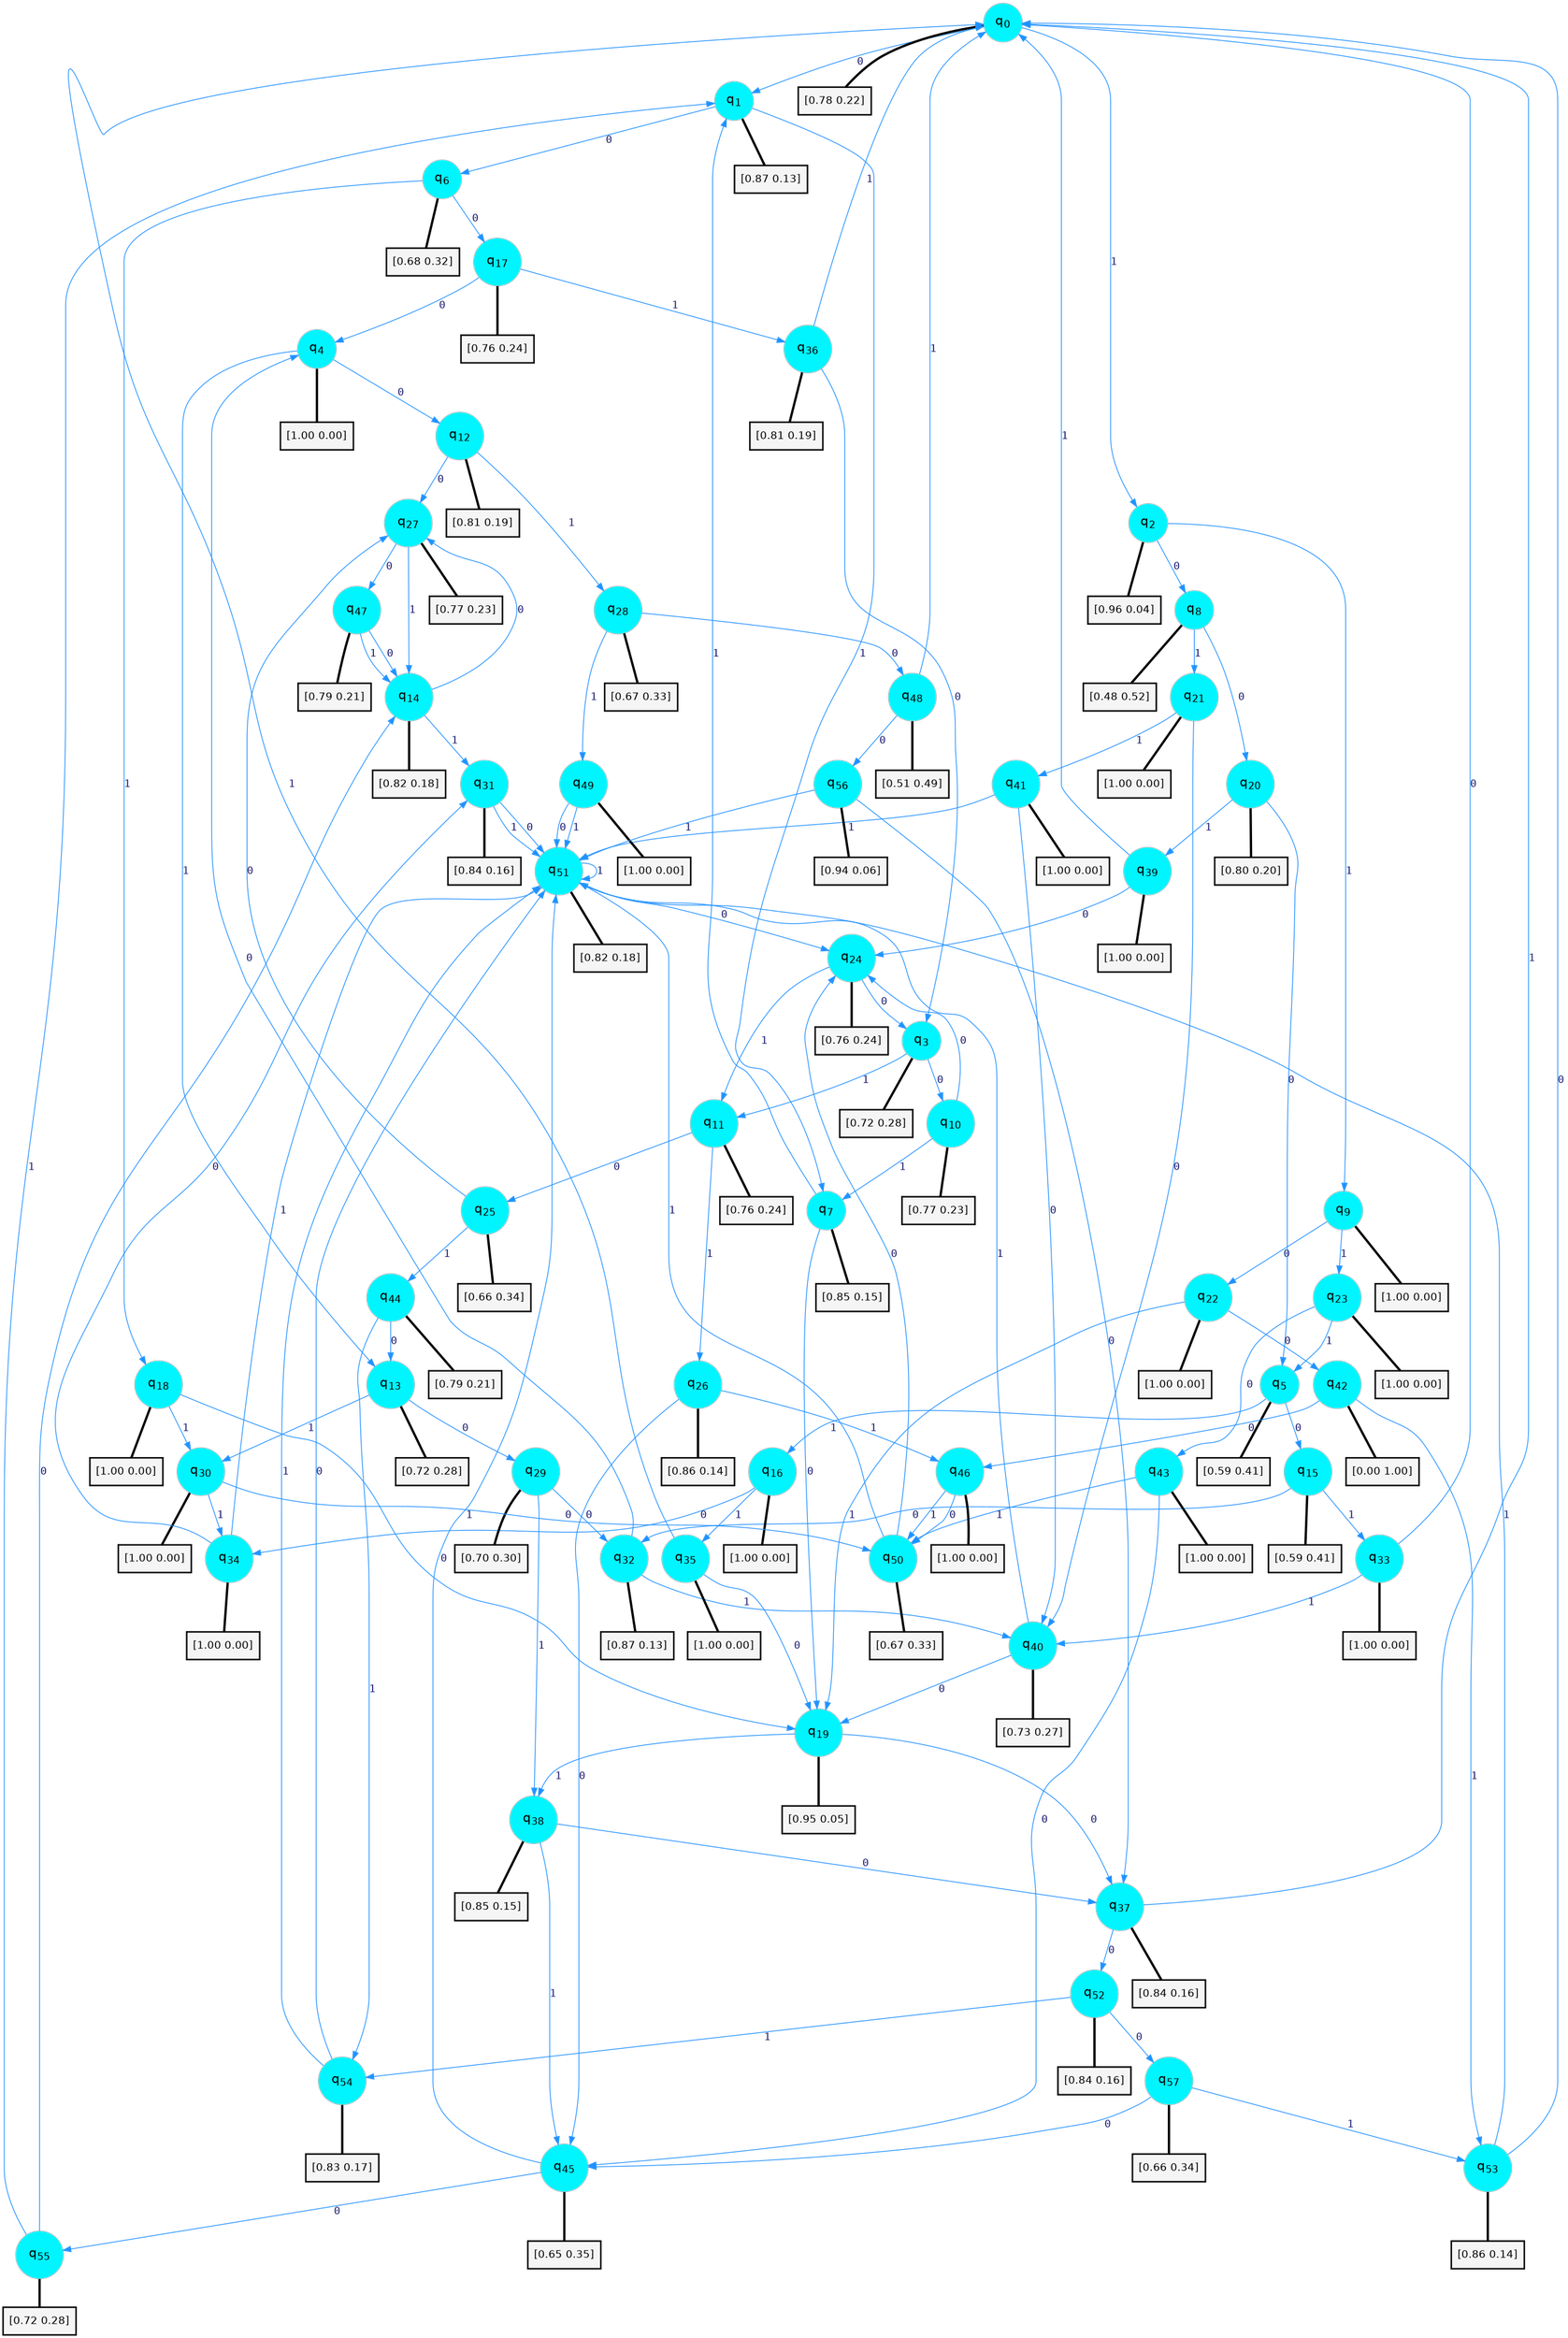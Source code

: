 digraph G {
graph [
bgcolor=transparent, dpi=300, rankdir=TD, size="40,25"];
node [
color=gray, fillcolor=turquoise1, fontcolor=black, fontname=Helvetica, fontsize=16, fontweight=bold, shape=circle, style=filled];
edge [
arrowsize=1, color=dodgerblue1, fontcolor=midnightblue, fontname=courier, fontweight=bold, penwidth=1, style=solid, weight=20];
0[label=<q<SUB>0</SUB>>];
1[label=<q<SUB>1</SUB>>];
2[label=<q<SUB>2</SUB>>];
3[label=<q<SUB>3</SUB>>];
4[label=<q<SUB>4</SUB>>];
5[label=<q<SUB>5</SUB>>];
6[label=<q<SUB>6</SUB>>];
7[label=<q<SUB>7</SUB>>];
8[label=<q<SUB>8</SUB>>];
9[label=<q<SUB>9</SUB>>];
10[label=<q<SUB>10</SUB>>];
11[label=<q<SUB>11</SUB>>];
12[label=<q<SUB>12</SUB>>];
13[label=<q<SUB>13</SUB>>];
14[label=<q<SUB>14</SUB>>];
15[label=<q<SUB>15</SUB>>];
16[label=<q<SUB>16</SUB>>];
17[label=<q<SUB>17</SUB>>];
18[label=<q<SUB>18</SUB>>];
19[label=<q<SUB>19</SUB>>];
20[label=<q<SUB>20</SUB>>];
21[label=<q<SUB>21</SUB>>];
22[label=<q<SUB>22</SUB>>];
23[label=<q<SUB>23</SUB>>];
24[label=<q<SUB>24</SUB>>];
25[label=<q<SUB>25</SUB>>];
26[label=<q<SUB>26</SUB>>];
27[label=<q<SUB>27</SUB>>];
28[label=<q<SUB>28</SUB>>];
29[label=<q<SUB>29</SUB>>];
30[label=<q<SUB>30</SUB>>];
31[label=<q<SUB>31</SUB>>];
32[label=<q<SUB>32</SUB>>];
33[label=<q<SUB>33</SUB>>];
34[label=<q<SUB>34</SUB>>];
35[label=<q<SUB>35</SUB>>];
36[label=<q<SUB>36</SUB>>];
37[label=<q<SUB>37</SUB>>];
38[label=<q<SUB>38</SUB>>];
39[label=<q<SUB>39</SUB>>];
40[label=<q<SUB>40</SUB>>];
41[label=<q<SUB>41</SUB>>];
42[label=<q<SUB>42</SUB>>];
43[label=<q<SUB>43</SUB>>];
44[label=<q<SUB>44</SUB>>];
45[label=<q<SUB>45</SUB>>];
46[label=<q<SUB>46</SUB>>];
47[label=<q<SUB>47</SUB>>];
48[label=<q<SUB>48</SUB>>];
49[label=<q<SUB>49</SUB>>];
50[label=<q<SUB>50</SUB>>];
51[label=<q<SUB>51</SUB>>];
52[label=<q<SUB>52</SUB>>];
53[label=<q<SUB>53</SUB>>];
54[label=<q<SUB>54</SUB>>];
55[label=<q<SUB>55</SUB>>];
56[label=<q<SUB>56</SUB>>];
57[label=<q<SUB>57</SUB>>];
58[label="[0.78 0.22]", shape=box,fontcolor=black, fontname=Helvetica, fontsize=14, penwidth=2, fillcolor=whitesmoke,color=black];
59[label="[0.87 0.13]", shape=box,fontcolor=black, fontname=Helvetica, fontsize=14, penwidth=2, fillcolor=whitesmoke,color=black];
60[label="[0.96 0.04]", shape=box,fontcolor=black, fontname=Helvetica, fontsize=14, penwidth=2, fillcolor=whitesmoke,color=black];
61[label="[0.72 0.28]", shape=box,fontcolor=black, fontname=Helvetica, fontsize=14, penwidth=2, fillcolor=whitesmoke,color=black];
62[label="[1.00 0.00]", shape=box,fontcolor=black, fontname=Helvetica, fontsize=14, penwidth=2, fillcolor=whitesmoke,color=black];
63[label="[0.59 0.41]", shape=box,fontcolor=black, fontname=Helvetica, fontsize=14, penwidth=2, fillcolor=whitesmoke,color=black];
64[label="[0.68 0.32]", shape=box,fontcolor=black, fontname=Helvetica, fontsize=14, penwidth=2, fillcolor=whitesmoke,color=black];
65[label="[0.85 0.15]", shape=box,fontcolor=black, fontname=Helvetica, fontsize=14, penwidth=2, fillcolor=whitesmoke,color=black];
66[label="[0.48 0.52]", shape=box,fontcolor=black, fontname=Helvetica, fontsize=14, penwidth=2, fillcolor=whitesmoke,color=black];
67[label="[1.00 0.00]", shape=box,fontcolor=black, fontname=Helvetica, fontsize=14, penwidth=2, fillcolor=whitesmoke,color=black];
68[label="[0.77 0.23]", shape=box,fontcolor=black, fontname=Helvetica, fontsize=14, penwidth=2, fillcolor=whitesmoke,color=black];
69[label="[0.76 0.24]", shape=box,fontcolor=black, fontname=Helvetica, fontsize=14, penwidth=2, fillcolor=whitesmoke,color=black];
70[label="[0.81 0.19]", shape=box,fontcolor=black, fontname=Helvetica, fontsize=14, penwidth=2, fillcolor=whitesmoke,color=black];
71[label="[0.72 0.28]", shape=box,fontcolor=black, fontname=Helvetica, fontsize=14, penwidth=2, fillcolor=whitesmoke,color=black];
72[label="[0.82 0.18]", shape=box,fontcolor=black, fontname=Helvetica, fontsize=14, penwidth=2, fillcolor=whitesmoke,color=black];
73[label="[0.59 0.41]", shape=box,fontcolor=black, fontname=Helvetica, fontsize=14, penwidth=2, fillcolor=whitesmoke,color=black];
74[label="[1.00 0.00]", shape=box,fontcolor=black, fontname=Helvetica, fontsize=14, penwidth=2, fillcolor=whitesmoke,color=black];
75[label="[0.76 0.24]", shape=box,fontcolor=black, fontname=Helvetica, fontsize=14, penwidth=2, fillcolor=whitesmoke,color=black];
76[label="[1.00 0.00]", shape=box,fontcolor=black, fontname=Helvetica, fontsize=14, penwidth=2, fillcolor=whitesmoke,color=black];
77[label="[0.95 0.05]", shape=box,fontcolor=black, fontname=Helvetica, fontsize=14, penwidth=2, fillcolor=whitesmoke,color=black];
78[label="[0.80 0.20]", shape=box,fontcolor=black, fontname=Helvetica, fontsize=14, penwidth=2, fillcolor=whitesmoke,color=black];
79[label="[1.00 0.00]", shape=box,fontcolor=black, fontname=Helvetica, fontsize=14, penwidth=2, fillcolor=whitesmoke,color=black];
80[label="[1.00 0.00]", shape=box,fontcolor=black, fontname=Helvetica, fontsize=14, penwidth=2, fillcolor=whitesmoke,color=black];
81[label="[1.00 0.00]", shape=box,fontcolor=black, fontname=Helvetica, fontsize=14, penwidth=2, fillcolor=whitesmoke,color=black];
82[label="[0.76 0.24]", shape=box,fontcolor=black, fontname=Helvetica, fontsize=14, penwidth=2, fillcolor=whitesmoke,color=black];
83[label="[0.66 0.34]", shape=box,fontcolor=black, fontname=Helvetica, fontsize=14, penwidth=2, fillcolor=whitesmoke,color=black];
84[label="[0.86 0.14]", shape=box,fontcolor=black, fontname=Helvetica, fontsize=14, penwidth=2, fillcolor=whitesmoke,color=black];
85[label="[0.77 0.23]", shape=box,fontcolor=black, fontname=Helvetica, fontsize=14, penwidth=2, fillcolor=whitesmoke,color=black];
86[label="[0.67 0.33]", shape=box,fontcolor=black, fontname=Helvetica, fontsize=14, penwidth=2, fillcolor=whitesmoke,color=black];
87[label="[0.70 0.30]", shape=box,fontcolor=black, fontname=Helvetica, fontsize=14, penwidth=2, fillcolor=whitesmoke,color=black];
88[label="[1.00 0.00]", shape=box,fontcolor=black, fontname=Helvetica, fontsize=14, penwidth=2, fillcolor=whitesmoke,color=black];
89[label="[0.84 0.16]", shape=box,fontcolor=black, fontname=Helvetica, fontsize=14, penwidth=2, fillcolor=whitesmoke,color=black];
90[label="[0.87 0.13]", shape=box,fontcolor=black, fontname=Helvetica, fontsize=14, penwidth=2, fillcolor=whitesmoke,color=black];
91[label="[1.00 0.00]", shape=box,fontcolor=black, fontname=Helvetica, fontsize=14, penwidth=2, fillcolor=whitesmoke,color=black];
92[label="[1.00 0.00]", shape=box,fontcolor=black, fontname=Helvetica, fontsize=14, penwidth=2, fillcolor=whitesmoke,color=black];
93[label="[1.00 0.00]", shape=box,fontcolor=black, fontname=Helvetica, fontsize=14, penwidth=2, fillcolor=whitesmoke,color=black];
94[label="[0.81 0.19]", shape=box,fontcolor=black, fontname=Helvetica, fontsize=14, penwidth=2, fillcolor=whitesmoke,color=black];
95[label="[0.84 0.16]", shape=box,fontcolor=black, fontname=Helvetica, fontsize=14, penwidth=2, fillcolor=whitesmoke,color=black];
96[label="[0.85 0.15]", shape=box,fontcolor=black, fontname=Helvetica, fontsize=14, penwidth=2, fillcolor=whitesmoke,color=black];
97[label="[1.00 0.00]", shape=box,fontcolor=black, fontname=Helvetica, fontsize=14, penwidth=2, fillcolor=whitesmoke,color=black];
98[label="[0.73 0.27]", shape=box,fontcolor=black, fontname=Helvetica, fontsize=14, penwidth=2, fillcolor=whitesmoke,color=black];
99[label="[1.00 0.00]", shape=box,fontcolor=black, fontname=Helvetica, fontsize=14, penwidth=2, fillcolor=whitesmoke,color=black];
100[label="[0.00 1.00]", shape=box,fontcolor=black, fontname=Helvetica, fontsize=14, penwidth=2, fillcolor=whitesmoke,color=black];
101[label="[1.00 0.00]", shape=box,fontcolor=black, fontname=Helvetica, fontsize=14, penwidth=2, fillcolor=whitesmoke,color=black];
102[label="[0.79 0.21]", shape=box,fontcolor=black, fontname=Helvetica, fontsize=14, penwidth=2, fillcolor=whitesmoke,color=black];
103[label="[0.65 0.35]", shape=box,fontcolor=black, fontname=Helvetica, fontsize=14, penwidth=2, fillcolor=whitesmoke,color=black];
104[label="[1.00 0.00]", shape=box,fontcolor=black, fontname=Helvetica, fontsize=14, penwidth=2, fillcolor=whitesmoke,color=black];
105[label="[0.79 0.21]", shape=box,fontcolor=black, fontname=Helvetica, fontsize=14, penwidth=2, fillcolor=whitesmoke,color=black];
106[label="[0.51 0.49]", shape=box,fontcolor=black, fontname=Helvetica, fontsize=14, penwidth=2, fillcolor=whitesmoke,color=black];
107[label="[1.00 0.00]", shape=box,fontcolor=black, fontname=Helvetica, fontsize=14, penwidth=2, fillcolor=whitesmoke,color=black];
108[label="[0.67 0.33]", shape=box,fontcolor=black, fontname=Helvetica, fontsize=14, penwidth=2, fillcolor=whitesmoke,color=black];
109[label="[0.82 0.18]", shape=box,fontcolor=black, fontname=Helvetica, fontsize=14, penwidth=2, fillcolor=whitesmoke,color=black];
110[label="[0.84 0.16]", shape=box,fontcolor=black, fontname=Helvetica, fontsize=14, penwidth=2, fillcolor=whitesmoke,color=black];
111[label="[0.86 0.14]", shape=box,fontcolor=black, fontname=Helvetica, fontsize=14, penwidth=2, fillcolor=whitesmoke,color=black];
112[label="[0.83 0.17]", shape=box,fontcolor=black, fontname=Helvetica, fontsize=14, penwidth=2, fillcolor=whitesmoke,color=black];
113[label="[0.72 0.28]", shape=box,fontcolor=black, fontname=Helvetica, fontsize=14, penwidth=2, fillcolor=whitesmoke,color=black];
114[label="[0.94 0.06]", shape=box,fontcolor=black, fontname=Helvetica, fontsize=14, penwidth=2, fillcolor=whitesmoke,color=black];
115[label="[0.66 0.34]", shape=box,fontcolor=black, fontname=Helvetica, fontsize=14, penwidth=2, fillcolor=whitesmoke,color=black];
0->1 [label=0];
0->2 [label=1];
0->58 [arrowhead=none, penwidth=3,color=black];
1->6 [label=0];
1->7 [label=1];
1->59 [arrowhead=none, penwidth=3,color=black];
2->8 [label=0];
2->9 [label=1];
2->60 [arrowhead=none, penwidth=3,color=black];
3->10 [label=0];
3->11 [label=1];
3->61 [arrowhead=none, penwidth=3,color=black];
4->12 [label=0];
4->13 [label=1];
4->62 [arrowhead=none, penwidth=3,color=black];
5->15 [label=0];
5->16 [label=1];
5->63 [arrowhead=none, penwidth=3,color=black];
6->17 [label=0];
6->18 [label=1];
6->64 [arrowhead=none, penwidth=3,color=black];
7->19 [label=0];
7->1 [label=1];
7->65 [arrowhead=none, penwidth=3,color=black];
8->20 [label=0];
8->21 [label=1];
8->66 [arrowhead=none, penwidth=3,color=black];
9->22 [label=0];
9->23 [label=1];
9->67 [arrowhead=none, penwidth=3,color=black];
10->24 [label=0];
10->7 [label=1];
10->68 [arrowhead=none, penwidth=3,color=black];
11->25 [label=0];
11->26 [label=1];
11->69 [arrowhead=none, penwidth=3,color=black];
12->27 [label=0];
12->28 [label=1];
12->70 [arrowhead=none, penwidth=3,color=black];
13->29 [label=0];
13->30 [label=1];
13->71 [arrowhead=none, penwidth=3,color=black];
14->27 [label=0];
14->31 [label=1];
14->72 [arrowhead=none, penwidth=3,color=black];
15->32 [label=0];
15->33 [label=1];
15->73 [arrowhead=none, penwidth=3,color=black];
16->34 [label=0];
16->35 [label=1];
16->74 [arrowhead=none, penwidth=3,color=black];
17->4 [label=0];
17->36 [label=1];
17->75 [arrowhead=none, penwidth=3,color=black];
18->19 [label=0];
18->30 [label=1];
18->76 [arrowhead=none, penwidth=3,color=black];
19->37 [label=0];
19->38 [label=1];
19->77 [arrowhead=none, penwidth=3,color=black];
20->5 [label=0];
20->39 [label=1];
20->78 [arrowhead=none, penwidth=3,color=black];
21->40 [label=0];
21->41 [label=1];
21->79 [arrowhead=none, penwidth=3,color=black];
22->42 [label=0];
22->19 [label=1];
22->80 [arrowhead=none, penwidth=3,color=black];
23->43 [label=0];
23->5 [label=1];
23->81 [arrowhead=none, penwidth=3,color=black];
24->3 [label=0];
24->11 [label=1];
24->82 [arrowhead=none, penwidth=3,color=black];
25->27 [label=0];
25->44 [label=1];
25->83 [arrowhead=none, penwidth=3,color=black];
26->45 [label=0];
26->46 [label=1];
26->84 [arrowhead=none, penwidth=3,color=black];
27->47 [label=0];
27->14 [label=1];
27->85 [arrowhead=none, penwidth=3,color=black];
28->48 [label=0];
28->49 [label=1];
28->86 [arrowhead=none, penwidth=3,color=black];
29->32 [label=0];
29->38 [label=1];
29->87 [arrowhead=none, penwidth=3,color=black];
30->50 [label=0];
30->34 [label=1];
30->88 [arrowhead=none, penwidth=3,color=black];
31->51 [label=0];
31->51 [label=1];
31->89 [arrowhead=none, penwidth=3,color=black];
32->4 [label=0];
32->40 [label=1];
32->90 [arrowhead=none, penwidth=3,color=black];
33->0 [label=0];
33->40 [label=1];
33->91 [arrowhead=none, penwidth=3,color=black];
34->31 [label=0];
34->51 [label=1];
34->92 [arrowhead=none, penwidth=3,color=black];
35->19 [label=0];
35->0 [label=1];
35->93 [arrowhead=none, penwidth=3,color=black];
36->3 [label=0];
36->0 [label=1];
36->94 [arrowhead=none, penwidth=3,color=black];
37->52 [label=0];
37->0 [label=1];
37->95 [arrowhead=none, penwidth=3,color=black];
38->37 [label=0];
38->45 [label=1];
38->96 [arrowhead=none, penwidth=3,color=black];
39->24 [label=0];
39->0 [label=1];
39->97 [arrowhead=none, penwidth=3,color=black];
40->19 [label=0];
40->51 [label=1];
40->98 [arrowhead=none, penwidth=3,color=black];
41->40 [label=0];
41->51 [label=1];
41->99 [arrowhead=none, penwidth=3,color=black];
42->46 [label=0];
42->53 [label=1];
42->100 [arrowhead=none, penwidth=3,color=black];
43->45 [label=0];
43->50 [label=1];
43->101 [arrowhead=none, penwidth=3,color=black];
44->13 [label=0];
44->54 [label=1];
44->102 [arrowhead=none, penwidth=3,color=black];
45->55 [label=0];
45->51 [label=1];
45->103 [arrowhead=none, penwidth=3,color=black];
46->50 [label=0];
46->50 [label=1];
46->104 [arrowhead=none, penwidth=3,color=black];
47->14 [label=0];
47->14 [label=1];
47->105 [arrowhead=none, penwidth=3,color=black];
48->56 [label=0];
48->0 [label=1];
48->106 [arrowhead=none, penwidth=3,color=black];
49->51 [label=0];
49->51 [label=1];
49->107 [arrowhead=none, penwidth=3,color=black];
50->24 [label=0];
50->51 [label=1];
50->108 [arrowhead=none, penwidth=3,color=black];
51->24 [label=0];
51->51 [label=1];
51->109 [arrowhead=none, penwidth=3,color=black];
52->57 [label=0];
52->54 [label=1];
52->110 [arrowhead=none, penwidth=3,color=black];
53->0 [label=0];
53->51 [label=1];
53->111 [arrowhead=none, penwidth=3,color=black];
54->51 [label=0];
54->51 [label=1];
54->112 [arrowhead=none, penwidth=3,color=black];
55->14 [label=0];
55->1 [label=1];
55->113 [arrowhead=none, penwidth=3,color=black];
56->37 [label=0];
56->51 [label=1];
56->114 [arrowhead=none, penwidth=3,color=black];
57->45 [label=0];
57->53 [label=1];
57->115 [arrowhead=none, penwidth=3,color=black];
}
